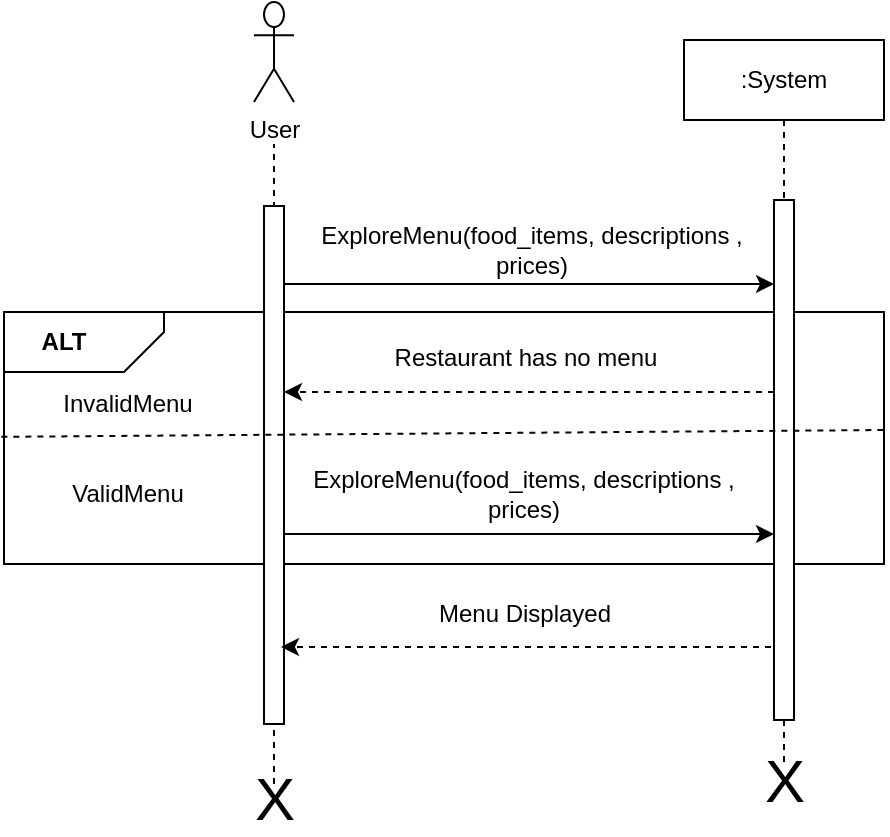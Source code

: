 <mxfile version="22.0.6" type="device">
  <diagram name="Page-1" id="2YBvvXClWsGukQMizWep">
    <mxGraphModel dx="875" dy="445" grid="1" gridSize="10" guides="1" tooltips="1" connect="1" arrows="1" fold="1" page="1" pageScale="1" pageWidth="850" pageHeight="1100" math="0" shadow="0">
      <root>
        <mxCell id="0" />
        <mxCell id="1" parent="0" />
        <mxCell id="P9C6h9ixi1EzGiGsPTIk-1" value="" style="endArrow=none;dashed=1;html=1;rounded=0;" parent="1" edge="1">
          <mxGeometry width="50" height="50" relative="1" as="geometry">
            <mxPoint x="335" y="450" as="sourcePoint" />
            <mxPoint x="335" y="130" as="targetPoint" />
          </mxGeometry>
        </mxCell>
        <mxCell id="P9C6h9ixi1EzGiGsPTIk-2" value="" style="rounded=0;whiteSpace=wrap;html=1;" parent="1" vertex="1">
          <mxGeometry x="200" y="214" width="440" height="126" as="geometry" />
        </mxCell>
        <mxCell id="P9C6h9ixi1EzGiGsPTIk-3" value=":System" style="shape=umlLifeline;perimeter=lifelinePerimeter;whiteSpace=wrap;html=1;container=0;dropTarget=0;collapsible=0;recursiveResize=0;outlineConnect=0;portConstraint=eastwest;newEdgeStyle={&quot;edgeStyle&quot;:&quot;elbowEdgeStyle&quot;,&quot;elbow&quot;:&quot;vertical&quot;,&quot;curved&quot;:0,&quot;rounded&quot;:0};" parent="1" vertex="1">
          <mxGeometry x="540" y="78" width="100" height="362" as="geometry" />
        </mxCell>
        <mxCell id="P9C6h9ixi1EzGiGsPTIk-4" value="" style="html=1;points=[];perimeter=orthogonalPerimeter;outlineConnect=0;targetShapes=umlLifeline;portConstraint=eastwest;newEdgeStyle={&quot;edgeStyle&quot;:&quot;elbowEdgeStyle&quot;,&quot;elbow&quot;:&quot;vertical&quot;,&quot;curved&quot;:0,&quot;rounded&quot;:0};" parent="P9C6h9ixi1EzGiGsPTIk-3" vertex="1">
          <mxGeometry x="45" y="80" width="10" height="260" as="geometry" />
        </mxCell>
        <mxCell id="P9C6h9ixi1EzGiGsPTIk-5" value="User" style="shape=umlActor;verticalLabelPosition=bottom;verticalAlign=top;html=1;outlineConnect=0;" parent="1" vertex="1">
          <mxGeometry x="325" y="59" width="20" height="50" as="geometry" />
        </mxCell>
        <mxCell id="P9C6h9ixi1EzGiGsPTIk-6" value="" style="html=1;points=[];perimeter=orthogonalPerimeter;outlineConnect=0;targetShapes=umlLifeline;portConstraint=eastwest;newEdgeStyle={&quot;edgeStyle&quot;:&quot;elbowEdgeStyle&quot;,&quot;elbow&quot;:&quot;vertical&quot;,&quot;curved&quot;:0,&quot;rounded&quot;:0};" parent="1" vertex="1">
          <mxGeometry x="330" y="161" width="10" height="259" as="geometry" />
        </mxCell>
        <mxCell id="P9C6h9ixi1EzGiGsPTIk-7" value="" style="endArrow=classic;html=1;rounded=0;" parent="1" target="P9C6h9ixi1EzGiGsPTIk-4" edge="1">
          <mxGeometry width="50" height="50" relative="1" as="geometry">
            <mxPoint x="340" y="200" as="sourcePoint" />
            <mxPoint x="500" y="200" as="targetPoint" />
          </mxGeometry>
        </mxCell>
        <mxCell id="P9C6h9ixi1EzGiGsPTIk-8" value="" style="html=1;labelBackgroundColor=#ffffff;startArrow=none;startFill=0;startSize=6;endArrow=classic;endFill=1;endSize=6;jettySize=auto;orthogonalLoop=1;strokeWidth=1;dashed=1;fontSize=14;rounded=0;" parent="1" edge="1">
          <mxGeometry width="60" height="60" relative="1" as="geometry">
            <mxPoint x="585" y="254" as="sourcePoint" />
            <mxPoint x="340" y="254" as="targetPoint" />
          </mxGeometry>
        </mxCell>
        <mxCell id="P9C6h9ixi1EzGiGsPTIk-9" value="ExploreMenu(food_items, descriptions , prices)" style="text;strokeColor=none;align=center;fillColor=none;html=1;verticalAlign=middle;whiteSpace=wrap;rounded=0;" parent="1" vertex="1">
          <mxGeometry x="344" y="168" width="240" height="30" as="geometry" />
        </mxCell>
        <mxCell id="P9C6h9ixi1EzGiGsPTIk-10" value="Restaurant has no menu" style="text;strokeColor=none;align=center;fillColor=none;html=1;verticalAlign=middle;whiteSpace=wrap;rounded=0;" parent="1" vertex="1">
          <mxGeometry x="386" y="221.5" width="150" height="30" as="geometry" />
        </mxCell>
        <mxCell id="P9C6h9ixi1EzGiGsPTIk-11" value="" style="endArrow=none;dashed=1;html=1;rounded=0;exitX=-0.003;exitY=0.634;exitDx=0;exitDy=0;exitPerimeter=0;" parent="1" edge="1">
          <mxGeometry width="50" height="50" relative="1" as="geometry">
            <mxPoint x="198.68" y="276.42" as="sourcePoint" />
            <mxPoint x="640" y="273" as="targetPoint" />
          </mxGeometry>
        </mxCell>
        <mxCell id="P9C6h9ixi1EzGiGsPTIk-12" value="" style="endArrow=classic;html=1;rounded=0;" parent="1" edge="1">
          <mxGeometry width="50" height="50" relative="1" as="geometry">
            <mxPoint x="340" y="325" as="sourcePoint" />
            <mxPoint x="585" y="325" as="targetPoint" />
          </mxGeometry>
        </mxCell>
        <mxCell id="P9C6h9ixi1EzGiGsPTIk-13" value="" style="verticalLabelPosition=bottom;verticalAlign=top;html=1;shape=card;whiteSpace=wrap;size=20;arcSize=12;rotation=-180;" parent="1" vertex="1">
          <mxGeometry x="200" y="214" width="80" height="30" as="geometry" />
        </mxCell>
        <mxCell id="P9C6h9ixi1EzGiGsPTIk-14" value="&lt;b&gt;ALT&lt;/b&gt;" style="text;strokeColor=none;align=center;fillColor=none;html=1;verticalAlign=middle;whiteSpace=wrap;rounded=0;" parent="1" vertex="1">
          <mxGeometry x="200" y="214" width="60" height="30" as="geometry" />
        </mxCell>
        <mxCell id="P9C6h9ixi1EzGiGsPTIk-15" value="InvalidMenu" style="text;strokeColor=none;align=center;fillColor=none;html=1;verticalAlign=middle;whiteSpace=wrap;rounded=0;" parent="1" vertex="1">
          <mxGeometry x="208" y="245" width="108" height="30" as="geometry" />
        </mxCell>
        <mxCell id="P9C6h9ixi1EzGiGsPTIk-16" value="" style="html=1;labelBackgroundColor=#ffffff;startArrow=none;startFill=0;startSize=6;endArrow=classic;endFill=1;endSize=6;jettySize=auto;orthogonalLoop=1;strokeWidth=1;dashed=1;fontSize=14;rounded=0;" parent="1" edge="1">
          <mxGeometry width="60" height="60" relative="1" as="geometry">
            <mxPoint x="583.5" y="381.5" as="sourcePoint" />
            <mxPoint x="338.5" y="381.5" as="targetPoint" />
          </mxGeometry>
        </mxCell>
        <mxCell id="P9C6h9ixi1EzGiGsPTIk-17" value="Menu Displayed" style="text;strokeColor=none;align=center;fillColor=none;html=1;verticalAlign=middle;whiteSpace=wrap;rounded=0;" parent="1" vertex="1">
          <mxGeometry x="393.75" y="350" width="132.5" height="30" as="geometry" />
        </mxCell>
        <mxCell id="P9C6h9ixi1EzGiGsPTIk-18" value="ValidMenu" style="text;strokeColor=none;align=center;fillColor=none;html=1;verticalAlign=middle;whiteSpace=wrap;rounded=0;" parent="1" vertex="1">
          <mxGeometry x="208" y="290" width="108" height="30" as="geometry" />
        </mxCell>
        <mxCell id="P9C6h9ixi1EzGiGsPTIk-19" value="ExploreMenu(food_items, descriptions , prices)" style="text;strokeColor=none;align=center;fillColor=none;html=1;verticalAlign=middle;whiteSpace=wrap;rounded=0;" parent="1" vertex="1">
          <mxGeometry x="340" y="290" width="240" height="30" as="geometry" />
        </mxCell>
        <mxCell id="P9C6h9ixi1EzGiGsPTIk-20" value="&lt;font style=&quot;font-size: 30px;&quot;&gt;X&lt;/font&gt;" style="text;strokeColor=none;align=center;fillColor=none;html=1;verticalAlign=middle;whiteSpace=wrap;rounded=0;" parent="1" vertex="1">
          <mxGeometry x="322" y="452.01" width="27" height="10" as="geometry" />
        </mxCell>
        <mxCell id="P9C6h9ixi1EzGiGsPTIk-21" value="&lt;font style=&quot;font-size: 30px;&quot;&gt;X&lt;/font&gt;" style="text;strokeColor=none;align=center;fillColor=none;html=1;verticalAlign=middle;whiteSpace=wrap;rounded=0;" parent="1" vertex="1">
          <mxGeometry x="577" y="443.29" width="27" height="10" as="geometry" />
        </mxCell>
      </root>
    </mxGraphModel>
  </diagram>
</mxfile>

